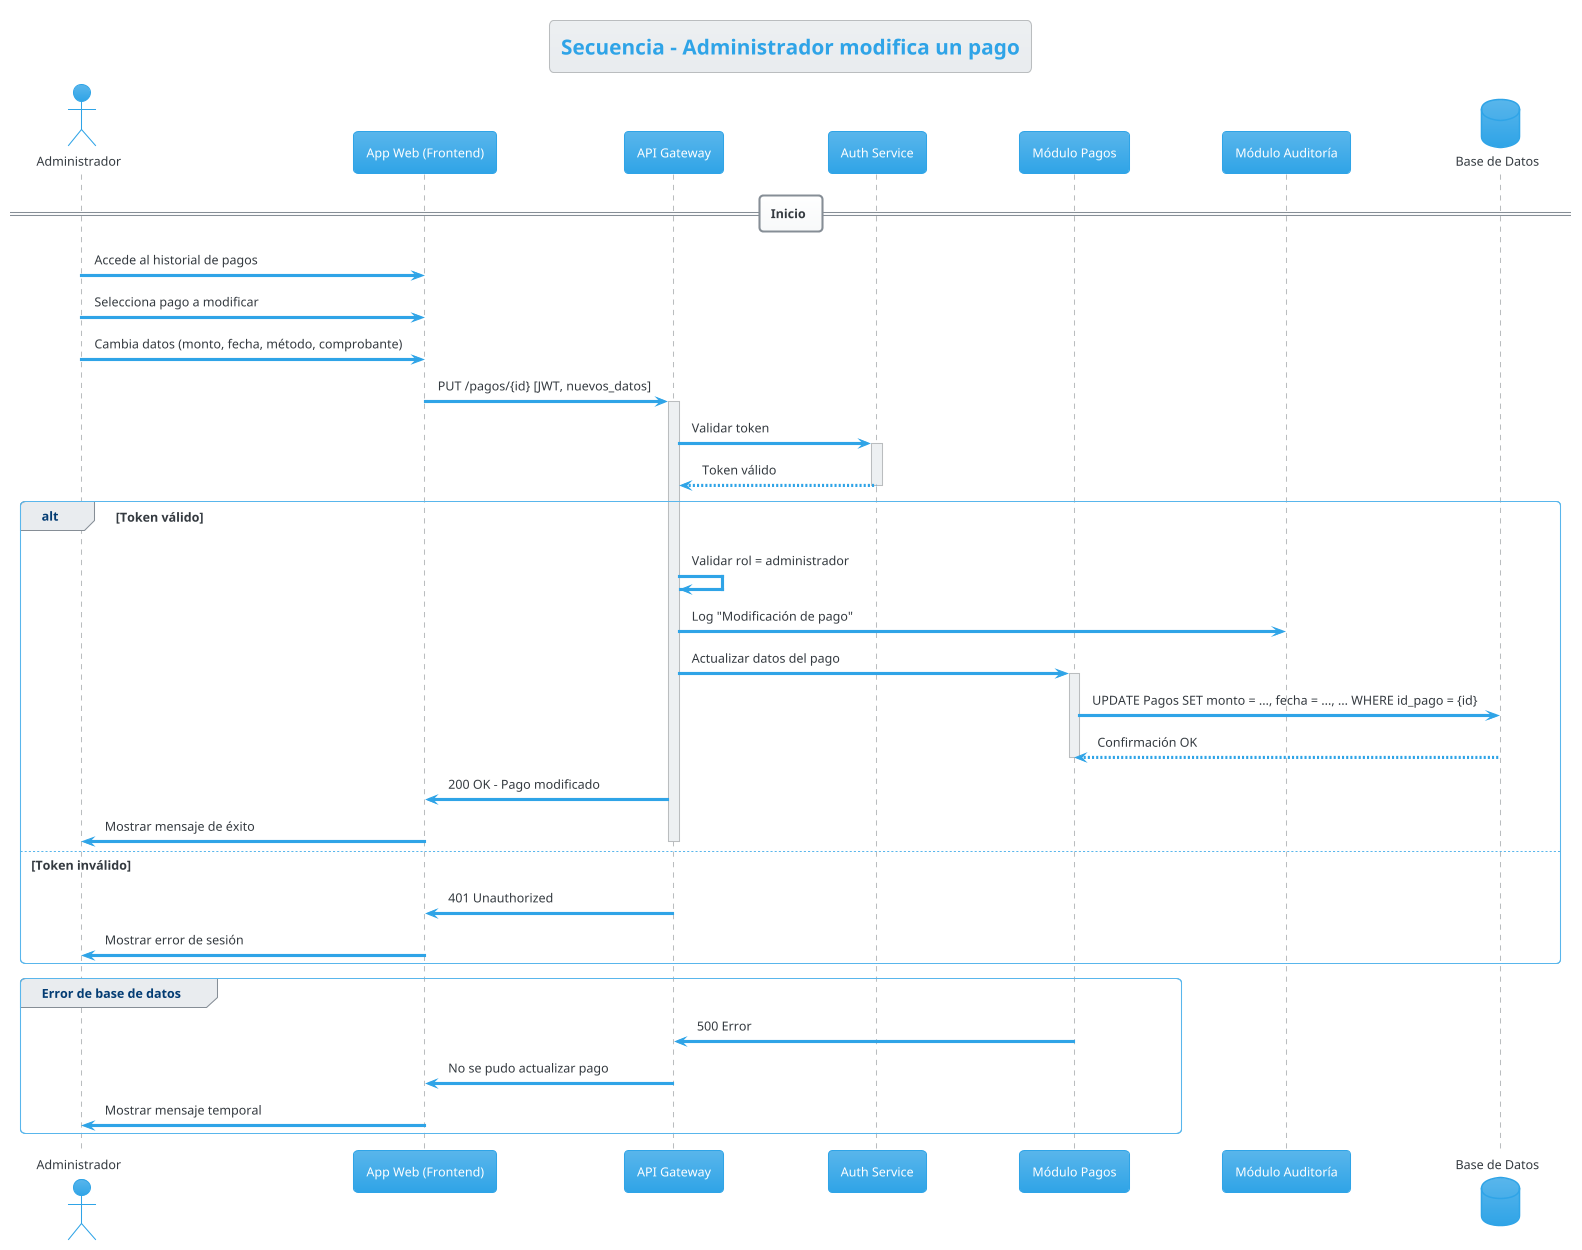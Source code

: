 @startuml S_AD03_ModificarPago
!theme cerulean
skinparam linetype ortho

title Secuencia - Administrador modifica un pago

actor "Administrador" as ADM
participant "App Web (Frontend)" as FE
participant "API Gateway" as API
participant "Auth Service" as AUTH
participant "Módulo Pagos" as PG
participant "Módulo Auditoría" as AUD
database "Base de Datos" as DB

== Inicio ==
ADM -> FE : Accede al historial de pagos
ADM -> FE : Selecciona pago a modificar
ADM -> FE : Cambia datos (monto, fecha, método, comprobante)

FE -> API : PUT /pagos/{id} [JWT, nuevos_datos]
activate API

API -> AUTH : Validar token
activate AUTH
AUTH --> API : Token válido
deactivate AUTH

alt Token válido
    API -> API : Validar rol = administrador
    API -> AUD : Log "Modificación de pago"

    API -> PG : Actualizar datos del pago
    activate PG

    PG -> DB : UPDATE Pagos SET monto = ..., fecha = ..., ... WHERE id_pago = {id}
    DB --> PG : Confirmación OK
    deactivate PG

    API -> FE : 200 OK - Pago modificado
    FE -> ADM : Mostrar mensaje de éxito
    deactivate API
else Token inválido
    API -> FE : 401 Unauthorized
    FE -> ADM : Mostrar error de sesión
    deactivate API
end

group Error de base de datos
    PG -> API : 500 Error
    API -> FE : No se pudo actualizar pago
    FE -> ADM : Mostrar mensaje temporal
end

@enduml
